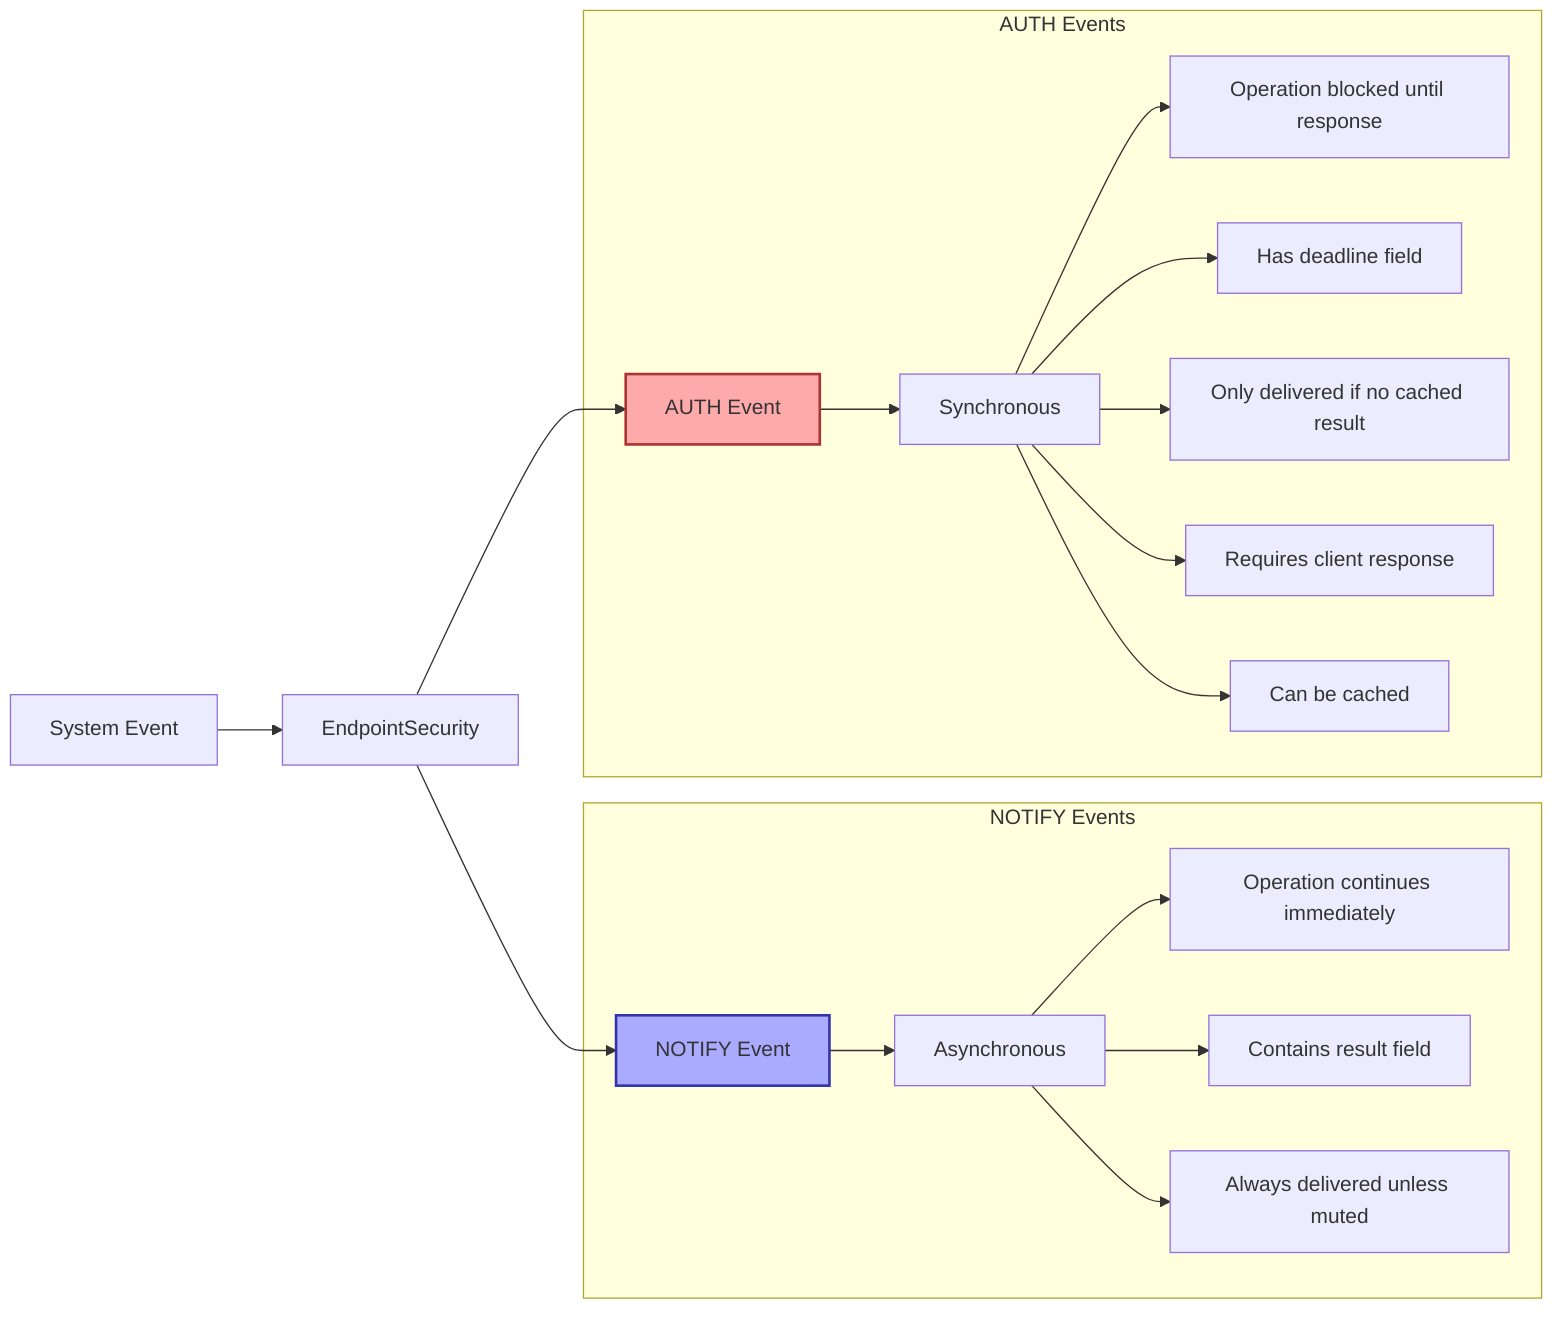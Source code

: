 flowchart LR
    E[System Event] --> ES[EndpointSecurity]
    
    ES --> N[NOTIFY Event]
    ES --> A[AUTH Event]
    
    subgraph "NOTIFY Events"
        N --> NF[Asynchronous]
        NF --> NF1[Operation continues immediately]
        NF --> NF2[Contains result field]
        NF --> NF3[Always delivered unless muted]
    end
    
    subgraph "AUTH Events"
        A --> AF[Synchronous]
        AF --> AF1[Operation blocked until response]
        AF --> AF2[Has deadline field]
        AF --> AF3[Only delivered if no cached result]
        AF --> AF4[Requires client response]
        AF --> AF5[Can be cached]
    end
    
    style N fill:#aaf,stroke:#33a,stroke-width:2px
    style A fill:#faa,stroke:#a33,stroke-width:2px